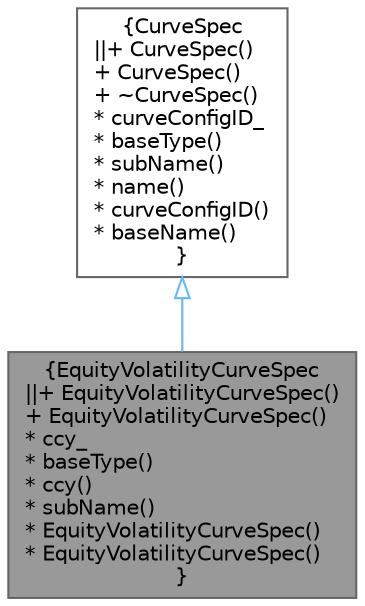digraph "EquityVolatilityCurveSpec"
{
 // INTERACTIVE_SVG=YES
 // LATEX_PDF_SIZE
  bgcolor="transparent";
  edge [fontname=Helvetica,fontsize=10,labelfontname=Helvetica,labelfontsize=10];
  node [fontname=Helvetica,fontsize=10,shape=box,height=0.2,width=0.4];
  Node1 [label="{EquityVolatilityCurveSpec\n||+ EquityVolatilityCurveSpec()\l+ EquityVolatilityCurveSpec()\l* ccy_\l* baseType()\l* ccy()\l* subName()\l* EquityVolatilityCurveSpec()\l* EquityVolatilityCurveSpec()\l}",height=0.2,width=0.4,color="gray40", fillcolor="grey60", style="filled", fontcolor="black",tooltip="Equity Volatility curve description."];
  Node2 -> Node1 [dir="back",color="steelblue1",style="solid",arrowtail="onormal"];
  Node2 [label="{CurveSpec\n||+ CurveSpec()\l+ CurveSpec()\l+ ~CurveSpec()\l* curveConfigID_\l* baseType()\l* subName()\l* name()\l* curveConfigID()\l* baseName()\l}",height=0.2,width=0.4,color="gray40", fillcolor="white", style="filled",URL="$classore_1_1data_1_1_curve_spec.html",tooltip="Curve Specification."];
}
